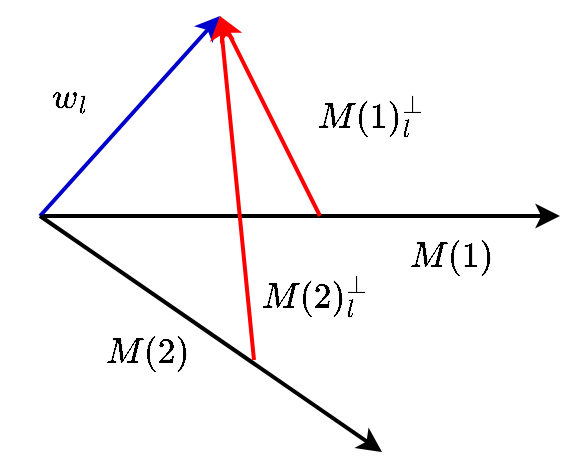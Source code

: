 <mxfile version="13.11.0" type="github">
  <diagram id="gGLhmtWaQ_1sETnwqy-W" name="Page-1">
    <mxGraphModel dx="732" dy="431" grid="0" gridSize="10" guides="1" tooltips="1" connect="1" arrows="1" fold="1" page="1" pageScale="1" pageWidth="400" pageHeight="300" math="1" shadow="0">
      <root>
        <mxCell id="0" />
        <mxCell id="1" parent="0" />
        <mxCell id="qYgW7eK_SSGqbQM5pQxQ-4" value="&lt;font style=&quot;font-size: 15px&quot;&gt;$$M(1)$$&lt;/font&gt;" style="text;html=1;align=center;verticalAlign=middle;resizable=0;points=[];autosize=1;" vertex="1" parent="1">
          <mxGeometry x="236" y="131" width="80" height="20" as="geometry" />
        </mxCell>
        <mxCell id="qYgW7eK_SSGqbQM5pQxQ-5" value="&lt;font style=&quot;font-size: 15px&quot;&gt;$$w_l$$&lt;/font&gt;" style="text;html=1;align=center;verticalAlign=middle;resizable=0;points=[];autosize=1;" vertex="1" parent="1">
          <mxGeometry x="51" y="51" width="70" height="20" as="geometry" />
        </mxCell>
        <mxCell id="qYgW7eK_SSGqbQM5pQxQ-6" value="&lt;div style=&quot;font-size: 15px&quot;&gt;&lt;font style=&quot;font-size: 15px&quot;&gt;$$M(1)_l^\perp$$&lt;/font&gt;&lt;/div&gt;" style="text;html=1;align=center;verticalAlign=middle;resizable=0;points=[];autosize=1;" vertex="1" parent="1">
          <mxGeometry x="171" y="61" width="130" height="20" as="geometry" />
        </mxCell>
        <mxCell id="qYgW7eK_SSGqbQM5pQxQ-11" value="" style="endArrow=classic;html=1;fillColor=#6C8EBF;jumpSize=12;rounded=0;strokeWidth=2;" edge="1" parent="1">
          <mxGeometry width="50" height="50" relative="1" as="geometry">
            <mxPoint x="71" y="121" as="sourcePoint" />
            <mxPoint x="331" y="121" as="targetPoint" />
          </mxGeometry>
        </mxCell>
        <mxCell id="qYgW7eK_SSGqbQM5pQxQ-12" value="" style="endArrow=classic;html=1;fillColor=#fa6800;jumpSize=12;rounded=0;strokeWidth=2;strokeColor=#0000CC;" edge="1" parent="1">
          <mxGeometry width="50" height="50" relative="1" as="geometry">
            <mxPoint x="71" y="121" as="sourcePoint" />
            <mxPoint x="161" y="21" as="targetPoint" />
          </mxGeometry>
        </mxCell>
        <mxCell id="qYgW7eK_SSGqbQM5pQxQ-13" value="" style="endArrow=classic;html=1;fillColor=#e51400;jumpSize=12;rounded=0;strokeWidth=2;strokeColor=#FF0000;" edge="1" parent="1">
          <mxGeometry width="50" height="50" relative="1" as="geometry">
            <mxPoint x="211" y="121" as="sourcePoint" />
            <mxPoint x="161" y="21" as="targetPoint" />
          </mxGeometry>
        </mxCell>
        <mxCell id="qYgW7eK_SSGqbQM5pQxQ-14" value="" style="endArrow=classic;html=1;fillColor=#6C8EBF;jumpSize=12;rounded=0;strokeWidth=2;" edge="1" parent="1">
          <mxGeometry width="50" height="50" relative="1" as="geometry">
            <mxPoint x="71" y="121" as="sourcePoint" />
            <mxPoint x="242" y="239" as="targetPoint" />
          </mxGeometry>
        </mxCell>
        <mxCell id="qYgW7eK_SSGqbQM5pQxQ-15" value="&lt;font style=&quot;font-size: 15px&quot;&gt;$$M(2)$$&lt;/font&gt;" style="text;html=1;align=center;verticalAlign=middle;resizable=0;points=[];autosize=1;" vertex="1" parent="1">
          <mxGeometry x="84" y="179" width="80" height="20" as="geometry" />
        </mxCell>
        <mxCell id="qYgW7eK_SSGqbQM5pQxQ-16" value="" style="endArrow=classic;html=1;fillColor=#6C8EBF;jumpSize=12;rounded=0;strokeWidth=2;strokeColor=#FF0000;" edge="1" parent="1">
          <mxGeometry width="50" height="50" relative="1" as="geometry">
            <mxPoint x="178" y="193" as="sourcePoint" />
            <mxPoint x="161" y="21" as="targetPoint" />
          </mxGeometry>
        </mxCell>
        <mxCell id="qYgW7eK_SSGqbQM5pQxQ-17" value="&lt;div style=&quot;font-size: 15px&quot;&gt;&lt;font style=&quot;font-size: 15px&quot;&gt;$$M(2)_l^\perp$$&lt;/font&gt;&lt;/div&gt;" style="text;html=1;align=center;verticalAlign=middle;resizable=0;points=[];autosize=1;" vertex="1" parent="1">
          <mxGeometry x="143" y="151" width="130" height="20" as="geometry" />
        </mxCell>
      </root>
    </mxGraphModel>
  </diagram>
</mxfile>
